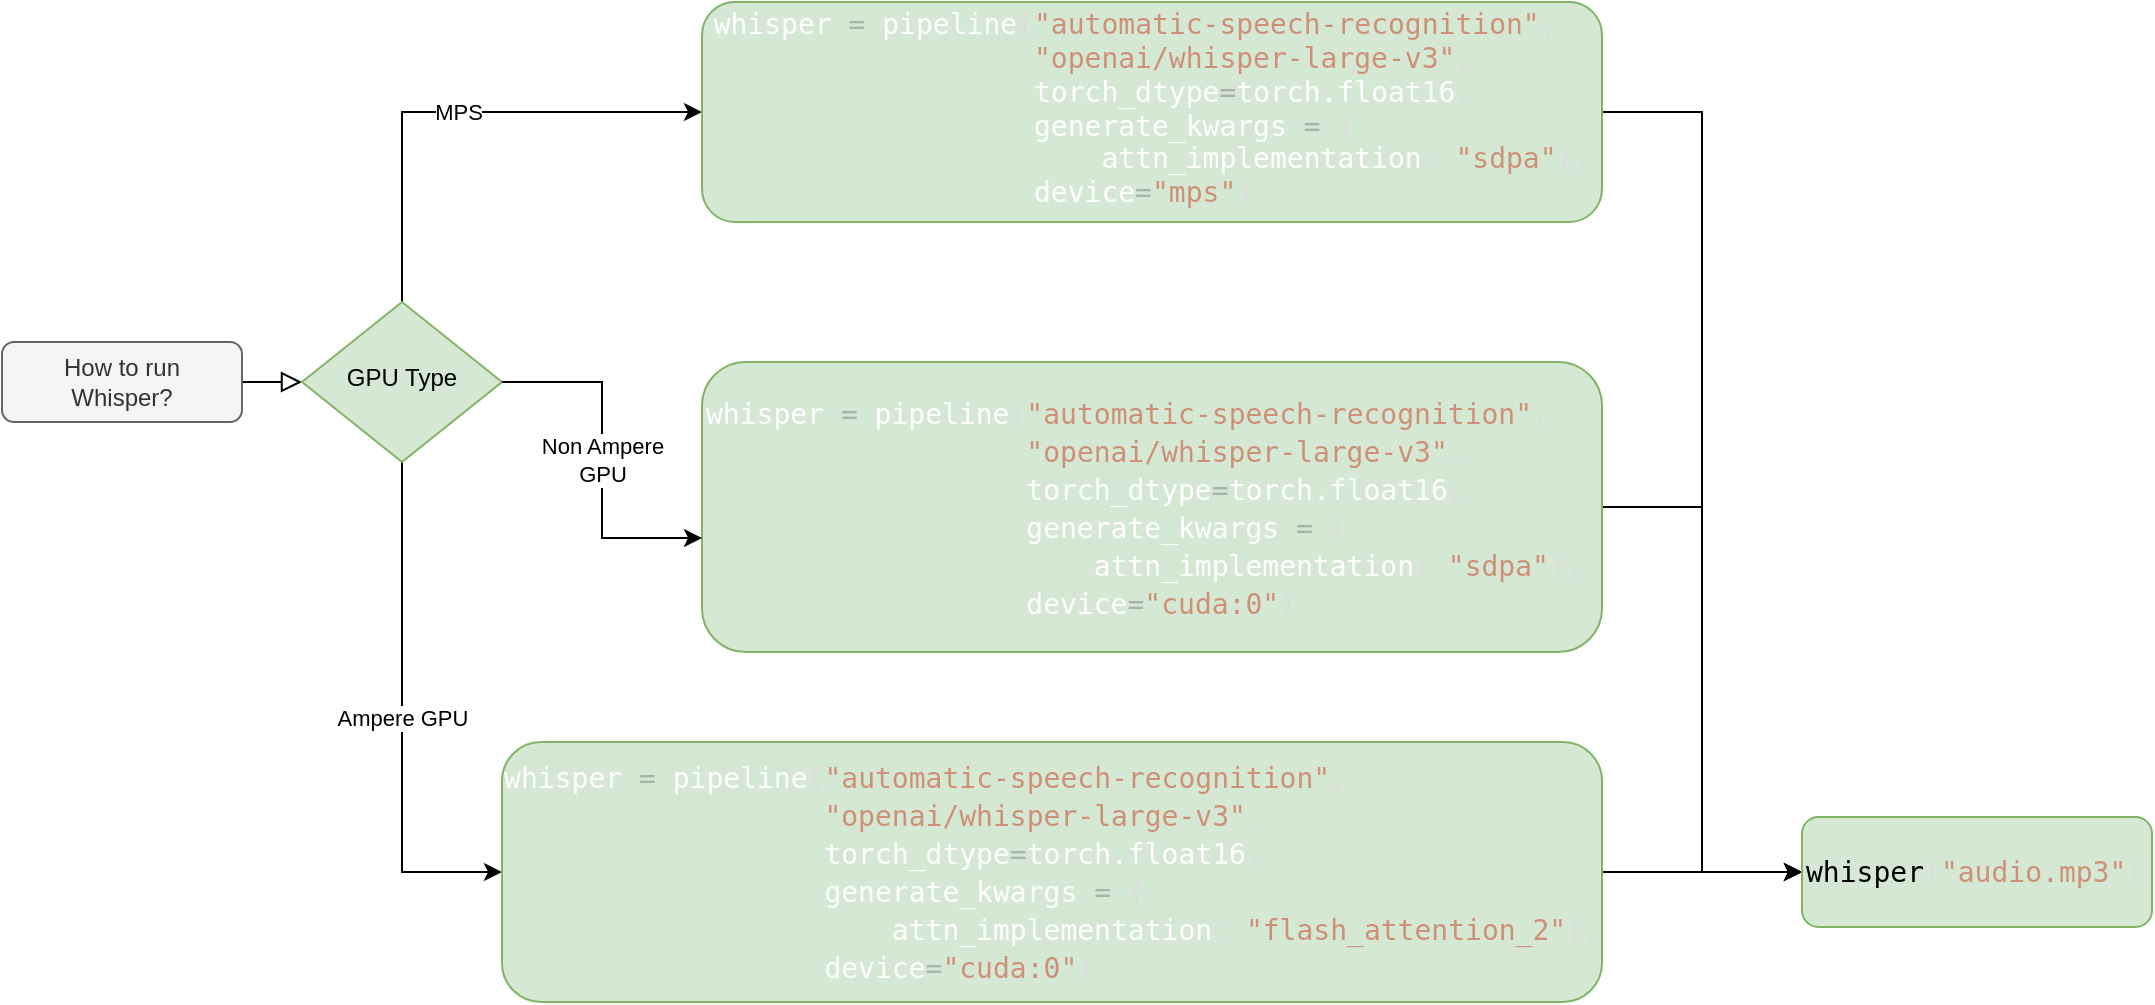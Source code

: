 <mxfile version="24.5.2" type="github">
  <diagram id="C5RBs43oDa-KdzZeNtuy" name="Page-1">
    <mxGraphModel dx="954" dy="802" grid="1" gridSize="10" guides="1" tooltips="1" connect="1" arrows="1" fold="1" page="1" pageScale="1" pageWidth="827" pageHeight="1169" math="0" shadow="0">
      <root>
        <mxCell id="WIyWlLk6GJQsqaUBKTNV-0" />
        <mxCell id="WIyWlLk6GJQsqaUBKTNV-1" parent="WIyWlLk6GJQsqaUBKTNV-0" />
        <mxCell id="WIyWlLk6GJQsqaUBKTNV-2" value="" style="rounded=0;html=1;jettySize=auto;orthogonalLoop=1;fontSize=11;endArrow=block;endFill=0;endSize=8;strokeWidth=1;shadow=0;labelBackgroundColor=none;edgeStyle=orthogonalEdgeStyle;" parent="WIyWlLk6GJQsqaUBKTNV-1" source="WIyWlLk6GJQsqaUBKTNV-3" target="WIyWlLk6GJQsqaUBKTNV-6" edge="1">
          <mxGeometry relative="1" as="geometry" />
        </mxCell>
        <mxCell id="WIyWlLk6GJQsqaUBKTNV-3" value="How to run&lt;div&gt;Whisper?&lt;/div&gt;" style="rounded=1;whiteSpace=wrap;html=1;fontSize=12;glass=0;strokeWidth=1;shadow=0;fillColor=#f5f5f5;fontColor=#333333;strokeColor=#666666;" parent="WIyWlLk6GJQsqaUBKTNV-1" vertex="1">
          <mxGeometry x="20" y="190" width="120" height="40" as="geometry" />
        </mxCell>
        <mxCell id="K7TWkGQyZAnxD3waMEVI-4" value="Ampere GPU" style="edgeStyle=orthogonalEdgeStyle;rounded=0;orthogonalLoop=1;jettySize=auto;html=1;exitX=0.5;exitY=1;exitDx=0;exitDy=0;entryX=0;entryY=0.5;entryDx=0;entryDy=0;" edge="1" parent="WIyWlLk6GJQsqaUBKTNV-1" source="WIyWlLk6GJQsqaUBKTNV-6" target="WIyWlLk6GJQsqaUBKTNV-12">
          <mxGeometry relative="1" as="geometry" />
        </mxCell>
        <mxCell id="K7TWkGQyZAnxD3waMEVI-9" value="MPS" style="edgeStyle=orthogonalEdgeStyle;rounded=0;orthogonalLoop=1;jettySize=auto;html=1;" edge="1" parent="WIyWlLk6GJQsqaUBKTNV-1" source="WIyWlLk6GJQsqaUBKTNV-6" target="K7TWkGQyZAnxD3waMEVI-8">
          <mxGeometry relative="1" as="geometry">
            <Array as="points">
              <mxPoint x="220" y="75" />
            </Array>
          </mxGeometry>
        </mxCell>
        <mxCell id="WIyWlLk6GJQsqaUBKTNV-6" value="GPU Type" style="rhombus;whiteSpace=wrap;html=1;shadow=0;fontFamily=Helvetica;fontSize=12;align=center;strokeWidth=1;spacing=6;spacingTop=-4;fillColor=#d5e8d4;strokeColor=#82b366;" parent="WIyWlLk6GJQsqaUBKTNV-1" vertex="1">
          <mxGeometry x="170" y="170" width="100" height="80" as="geometry" />
        </mxCell>
        <mxCell id="K7TWkGQyZAnxD3waMEVI-18" style="edgeStyle=orthogonalEdgeStyle;rounded=0;orthogonalLoop=1;jettySize=auto;html=1;entryX=0;entryY=0.5;entryDx=0;entryDy=0;" edge="1" parent="WIyWlLk6GJQsqaUBKTNV-1" source="WIyWlLk6GJQsqaUBKTNV-7" target="K7TWkGQyZAnxD3waMEVI-13">
          <mxGeometry relative="1" as="geometry" />
        </mxCell>
        <mxCell id="WIyWlLk6GJQsqaUBKTNV-7" value="&lt;div style=&quot;color: rgb(255, 255, 255); font-family: monospace, Menlo, Monaco, &amp;quot;Courier New&amp;quot;, monospace; font-size: 14px; line-height: 19px; white-space: pre;&quot;&gt;&lt;div&gt;whisper &lt;span style=&quot;color: rgb(168, 179, 171);&quot;&gt;=&lt;/span&gt; pipeline&lt;span style=&quot;color: rgb(220, 220, 220);&quot;&gt;(&lt;/span&gt;&lt;span style=&quot;color: rgb(206, 145, 120);&quot;&gt;&quot;automatic-speech-recognition&quot;&lt;/span&gt;&lt;span style=&quot;color: rgb(220, 220, 220);&quot;&gt;,&lt;/span&gt; &lt;/div&gt;&lt;div&gt;                   &lt;span style=&quot;color: rgb(206, 145, 120);&quot;&gt;&quot;openai/whisper-large-v3&quot;&lt;/span&gt;&lt;span style=&quot;color: rgb(220, 220, 220);&quot;&gt;,&lt;/span&gt; &lt;/div&gt;&lt;div&gt;                   torch_dtype&lt;span style=&quot;color: rgb(168, 179, 171);&quot;&gt;=&lt;/span&gt;torch.float16&lt;span style=&quot;color: rgb(220, 220, 220);&quot;&gt;,&lt;/span&gt; &lt;/div&gt;&lt;div&gt;                   generate_kwargs &lt;span style=&quot;color: rgb(168, 179, 171);&quot;&gt;=&lt;/span&gt; &lt;span style=&quot;color: rgb(220, 220, 220);&quot;&gt;{&lt;/span&gt;&lt;/div&gt;&lt;div&gt;                       attn_implementation&lt;span style=&quot;color: rgb(220, 220, 220);&quot;&gt;:&lt;/span&gt; &lt;span style=&quot;color: rgb(206, 145, 120);&quot;&gt;&quot;sdpa&quot;&lt;/span&gt;&lt;span style=&quot;color: rgb(220, 220, 220);&quot;&gt;},&lt;/span&gt;&lt;/div&gt;&lt;div&gt;                   device&lt;span style=&quot;color: rgb(168, 179, 171);&quot;&gt;=&lt;/span&gt;&lt;span style=&quot;color: rgb(206, 145, 120);&quot;&gt;&quot;cuda:0&quot;&lt;/span&gt;&lt;span style=&quot;color: rgb(220, 220, 220);&quot;&gt;)&lt;/span&gt;&lt;/div&gt;&lt;/div&gt;" style="rounded=1;whiteSpace=wrap;html=1;fontSize=12;glass=0;strokeWidth=1;shadow=0;align=left;fillColor=#d5e8d4;strokeColor=#82b366;" parent="WIyWlLk6GJQsqaUBKTNV-1" vertex="1">
          <mxGeometry x="370" y="200" width="450" height="145" as="geometry" />
        </mxCell>
        <mxCell id="K7TWkGQyZAnxD3waMEVI-17" style="edgeStyle=orthogonalEdgeStyle;rounded=0;orthogonalLoop=1;jettySize=auto;html=1;entryX=0;entryY=0.5;entryDx=0;entryDy=0;" edge="1" parent="WIyWlLk6GJQsqaUBKTNV-1" source="WIyWlLk6GJQsqaUBKTNV-12" target="K7TWkGQyZAnxD3waMEVI-13">
          <mxGeometry relative="1" as="geometry" />
        </mxCell>
        <mxCell id="WIyWlLk6GJQsqaUBKTNV-12" value="&lt;div style=&quot;text-align: start; color: rgb(255, 255, 255); font-family: monospace, Menlo, Monaco, &amp;quot;Courier New&amp;quot;, monospace; font-size: 14px; line-height: 19px; white-space: pre;&quot;&gt;&lt;div&gt;whisper &lt;span style=&quot;color: rgb(168, 179, 171);&quot;&gt;=&lt;/span&gt; pipeline&lt;span style=&quot;color: rgb(220, 220, 220);&quot;&gt;(&lt;/span&gt;&lt;span style=&quot;color: rgb(206, 145, 120);&quot;&gt;&quot;automatic-speech-recognition&quot;&lt;/span&gt;&lt;span style=&quot;color: rgb(220, 220, 220);&quot;&gt;,&lt;/span&gt; &lt;/div&gt;&lt;div&gt;                   &lt;span style=&quot;color: rgb(206, 145, 120);&quot;&gt;&quot;openai/whisper-large-v3&quot;&lt;/span&gt;&lt;span style=&quot;color: rgb(220, 220, 220);&quot;&gt;,&lt;/span&gt; &lt;/div&gt;&lt;div&gt;                   torch_dtype&lt;span style=&quot;color: rgb(168, 179, 171);&quot;&gt;=&lt;/span&gt;torch.float16&lt;span style=&quot;color: rgb(220, 220, 220);&quot;&gt;,&lt;/span&gt; &lt;/div&gt;&lt;div&gt;                   generate_kwargs &lt;span style=&quot;color: rgb(168, 179, 171);&quot;&gt;=&lt;/span&gt; &lt;span style=&quot;color: rgb(220, 220, 220);&quot;&gt;{&lt;/span&gt;&lt;/div&gt;&lt;div&gt;                       attn_implementation&lt;span style=&quot;color: rgb(220, 220, 220);&quot;&gt;:&lt;/span&gt; &lt;span style=&quot;color: rgb(206, 145, 120);&quot;&gt;&quot;flash_attention_2&quot;&lt;/span&gt;&lt;span style=&quot;color: rgb(220, 220, 220);&quot;&gt;},&lt;/span&gt;&lt;/div&gt;&lt;div&gt;                   device&lt;span style=&quot;color: rgb(168, 179, 171);&quot;&gt;=&lt;/span&gt;&lt;span style=&quot;color: rgb(206, 145, 120);&quot;&gt;&quot;cuda:0&quot;&lt;/span&gt;&lt;span style=&quot;color: rgb(220, 220, 220);&quot;&gt;)&lt;/span&gt;&lt;/div&gt;&lt;/div&gt;" style="rounded=1;whiteSpace=wrap;html=1;fontSize=12;glass=0;strokeWidth=1;shadow=0;fillColor=#d5e8d4;strokeColor=#82b366;" parent="WIyWlLk6GJQsqaUBKTNV-1" vertex="1">
          <mxGeometry x="270" y="390" width="550" height="130" as="geometry" />
        </mxCell>
        <mxCell id="K7TWkGQyZAnxD3waMEVI-15" style="edgeStyle=orthogonalEdgeStyle;rounded=0;orthogonalLoop=1;jettySize=auto;html=1;exitX=1;exitY=0.5;exitDx=0;exitDy=0;entryX=0;entryY=0.5;entryDx=0;entryDy=0;" edge="1" parent="WIyWlLk6GJQsqaUBKTNV-1" source="K7TWkGQyZAnxD3waMEVI-8" target="K7TWkGQyZAnxD3waMEVI-13">
          <mxGeometry relative="1" as="geometry" />
        </mxCell>
        <mxCell id="K7TWkGQyZAnxD3waMEVI-8" value="&lt;div style=&quot;caret-color: rgb(255, 255, 255); color: rgb(255, 255, 255); font-family: monospace, Menlo, Monaco, &amp;quot;Courier New&amp;quot;, monospace; font-size: 14px; font-style: normal; font-variant-caps: normal; font-weight: 400; letter-spacing: normal; text-align: left; text-indent: 0px; text-transform: none; white-space: pre; word-spacing: 0px; -webkit-text-stroke-width: 0px; text-decoration: none;&quot;&gt;whisper &lt;span style=&quot;color: rgb(168, 179, 171);&quot;&gt;=&lt;/span&gt; pipeline&lt;span style=&quot;color: rgb(220, 220, 220);&quot;&gt;(&lt;/span&gt;&lt;span style=&quot;color: rgb(206, 145, 120);&quot;&gt;&quot;automatic-speech-recognition&quot;&lt;/span&gt;&lt;span style=&quot;color: rgb(220, 220, 220);&quot;&gt;,&lt;/span&gt; &lt;/div&gt;&lt;div style=&quot;caret-color: rgb(255, 255, 255); color: rgb(255, 255, 255); font-family: monospace, Menlo, Monaco, &amp;quot;Courier New&amp;quot;, monospace; font-size: 14px; font-style: normal; font-variant-caps: normal; font-weight: 400; letter-spacing: normal; text-align: left; text-indent: 0px; text-transform: none; white-space: pre; word-spacing: 0px; -webkit-text-stroke-width: 0px; text-decoration: none;&quot;&gt;                   &lt;span style=&quot;color: rgb(206, 145, 120);&quot;&gt;&quot;openai/whisper-large-v3&quot;&lt;/span&gt;&lt;span style=&quot;color: rgb(220, 220, 220);&quot;&gt;,&lt;/span&gt; &lt;/div&gt;&lt;div style=&quot;caret-color: rgb(255, 255, 255); color: rgb(255, 255, 255); font-family: monospace, Menlo, Monaco, &amp;quot;Courier New&amp;quot;, monospace; font-size: 14px; font-style: normal; font-variant-caps: normal; font-weight: 400; letter-spacing: normal; text-align: left; text-indent: 0px; text-transform: none; white-space: pre; word-spacing: 0px; -webkit-text-stroke-width: 0px; text-decoration: none;&quot;&gt;                   torch_dtype&lt;span style=&quot;color: rgb(168, 179, 171);&quot;&gt;=&lt;/span&gt;torch.float16&lt;span style=&quot;color: rgb(220, 220, 220);&quot;&gt;,&lt;/span&gt; &lt;/div&gt;&lt;div style=&quot;caret-color: rgb(255, 255, 255); color: rgb(255, 255, 255); font-family: monospace, Menlo, Monaco, &amp;quot;Courier New&amp;quot;, monospace; font-size: 14px; font-style: normal; font-variant-caps: normal; font-weight: 400; letter-spacing: normal; text-align: left; text-indent: 0px; text-transform: none; white-space: pre; word-spacing: 0px; -webkit-text-stroke-width: 0px; text-decoration: none;&quot;&gt;                   generate_kwargs &lt;span style=&quot;color: rgb(168, 179, 171);&quot;&gt;=&lt;/span&gt; &lt;span style=&quot;color: rgb(220, 220, 220);&quot;&gt;{&lt;/span&gt;&lt;/div&gt;&lt;div style=&quot;caret-color: rgb(255, 255, 255); color: rgb(255, 255, 255); font-family: monospace, Menlo, Monaco, &amp;quot;Courier New&amp;quot;, monospace; font-size: 14px; font-style: normal; font-variant-caps: normal; font-weight: 400; letter-spacing: normal; text-align: left; text-indent: 0px; text-transform: none; white-space: pre; word-spacing: 0px; -webkit-text-stroke-width: 0px; text-decoration: none;&quot;&gt;                       attn_implementation&lt;span style=&quot;color: rgb(220, 220, 220);&quot;&gt;:&lt;/span&gt; &lt;span style=&quot;color: rgb(206, 145, 120);&quot;&gt;&quot;sdpa&quot;&lt;/span&gt;&lt;span style=&quot;color: rgb(220, 220, 220);&quot;&gt;},&lt;/span&gt;&lt;/div&gt;&lt;div style=&quot;text-align: left; text-indent: 0px;&quot;&gt;&lt;font face=&quot;monospace, Menlo, Monaco, Courier New, monospace&quot; color=&quot;#ffffff&quot;&gt;&lt;span style=&quot;caret-color: rgb(255, 255, 255); font-size: 14px; white-space: pre;&quot;&gt;                   device&lt;/span&gt;&lt;/font&gt;&lt;span style=&quot;caret-color: rgb(255, 255, 255); color: rgb(168, 179, 171); font-family: monospace, Menlo, Monaco, &amp;quot;Courier New&amp;quot;, monospace; font-size: 14px; font-style: normal; font-variant-caps: normal; font-weight: 400; letter-spacing: normal; text-transform: none; white-space: pre; word-spacing: 0px; text-decoration: none; -webkit-text-stroke-width: 0px;&quot;&gt;=&lt;/span&gt;&lt;font face=&quot;monospace, Menlo, Monaco, Courier New, monospace&quot; color=&quot;#ce9178&quot;&gt;&lt;span style=&quot;caret-color: rgb(255, 255, 255); font-size: 14px; white-space: pre;&quot;&gt;&quot;mps&quot;&lt;/span&gt;&lt;/font&gt;&lt;span style=&quot;caret-color: rgb(255, 255, 255); color: rgb(220, 220, 220); font-family: monospace, Menlo, Monaco, &amp;quot;Courier New&amp;quot;, monospace; font-size: 14px; font-style: normal; font-variant-caps: normal; font-weight: 400; letter-spacing: normal; text-transform: none; white-space: pre; word-spacing: 0px; text-decoration: none; -webkit-text-stroke-width: 0px;&quot;&gt;)&lt;/span&gt;&lt;/div&gt;" style="rounded=1;whiteSpace=wrap;html=1;shadow=0;strokeWidth=1;spacing=6;spacingTop=-4;fillColor=#d5e8d4;strokeColor=#82b366;" vertex="1" parent="WIyWlLk6GJQsqaUBKTNV-1">
          <mxGeometry x="370" y="20" width="450" height="110" as="geometry" />
        </mxCell>
        <mxCell id="K7TWkGQyZAnxD3waMEVI-11" value="Non Ampere&lt;div&gt;GPU&lt;/div&gt;" style="edgeStyle=orthogonalEdgeStyle;rounded=0;orthogonalLoop=1;jettySize=auto;html=1;entryX=0;entryY=0.607;entryDx=0;entryDy=0;entryPerimeter=0;" edge="1" parent="WIyWlLk6GJQsqaUBKTNV-1" source="WIyWlLk6GJQsqaUBKTNV-6" target="WIyWlLk6GJQsqaUBKTNV-7">
          <mxGeometry relative="1" as="geometry" />
        </mxCell>
        <mxCell id="K7TWkGQyZAnxD3waMEVI-13" value="&lt;div style=&quot;font-family: monospace, Menlo, Monaco, &amp;quot;Courier New&amp;quot;, monospace; font-size: 14px; line-height: 19px; white-space: pre;&quot;&gt;whisper&lt;span style=&quot;color: rgb(220, 220, 220);&quot;&gt;(&lt;/span&gt;&lt;span style=&quot;color: rgb(206, 145, 120);&quot;&gt;&quot;audio.mp3&quot;&lt;/span&gt;&lt;span style=&quot;color: rgb(220, 220, 220);&quot;&gt;)&lt;/span&gt;&lt;/div&gt;" style="rounded=1;whiteSpace=wrap;html=1;align=left;fillColor=#d5e8d4;strokeColor=#82b366;glass=0;strokeWidth=1;shadow=0;" vertex="1" parent="WIyWlLk6GJQsqaUBKTNV-1">
          <mxGeometry x="920" y="427.5" width="175" height="55" as="geometry" />
        </mxCell>
      </root>
    </mxGraphModel>
  </diagram>
</mxfile>
